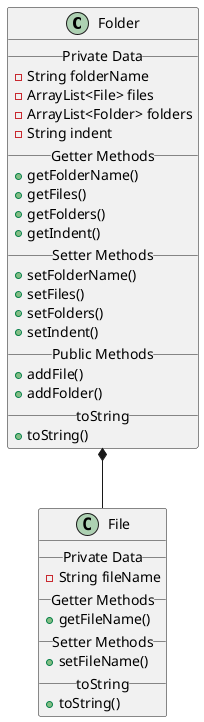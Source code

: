 @startuml
'https://plantuml.com/sequence-diagram

class Folder{
    __Private Data__
        - String folderName
        - ArrayList<File> files
        - ArrayList<Folder> folders
        - String indent
    __Getter Methods__
        + getFolderName()
        + getFiles()
        + getFolders()
        + getIndent()
    __Setter Methods__
        + setFolderName()
        + setFiles()
        + setFolders()
        + setIndent()
    __Public Methods__
        + addFile()
        + addFolder()
    __toString__
        +toString()
    }

class File{
    __Private Data__
        - String fileName
    __Getter Methods__
        + getFileName()
    __Setter Methods__
        + setFileName()
    __toString__
        + toString()
}

Folder *-- File
@enduml